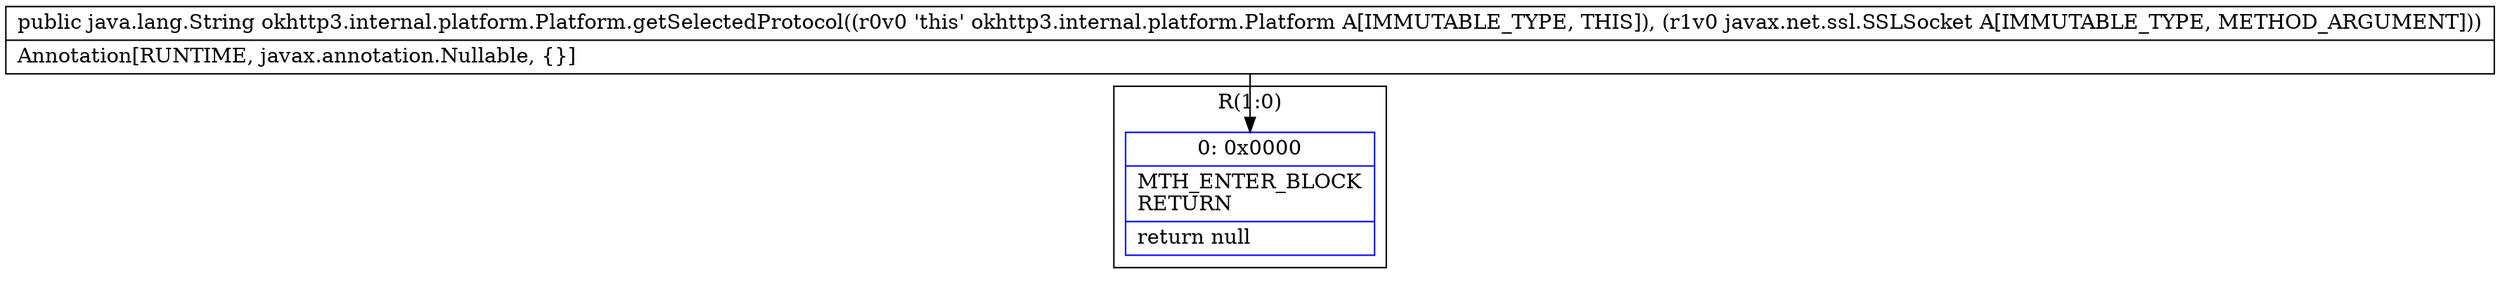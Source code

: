 digraph "CFG forokhttp3.internal.platform.Platform.getSelectedProtocol(Ljavax\/net\/ssl\/SSLSocket;)Ljava\/lang\/String;" {
subgraph cluster_Region_1083791394 {
label = "R(1:0)";
node [shape=record,color=blue];
Node_0 [shape=record,label="{0\:\ 0x0000|MTH_ENTER_BLOCK\lRETURN\l|return null\l}"];
}
MethodNode[shape=record,label="{public java.lang.String okhttp3.internal.platform.Platform.getSelectedProtocol((r0v0 'this' okhttp3.internal.platform.Platform A[IMMUTABLE_TYPE, THIS]), (r1v0 javax.net.ssl.SSLSocket A[IMMUTABLE_TYPE, METHOD_ARGUMENT]))  | Annotation[RUNTIME, javax.annotation.Nullable, \{\}]\l}"];
MethodNode -> Node_0;
}

